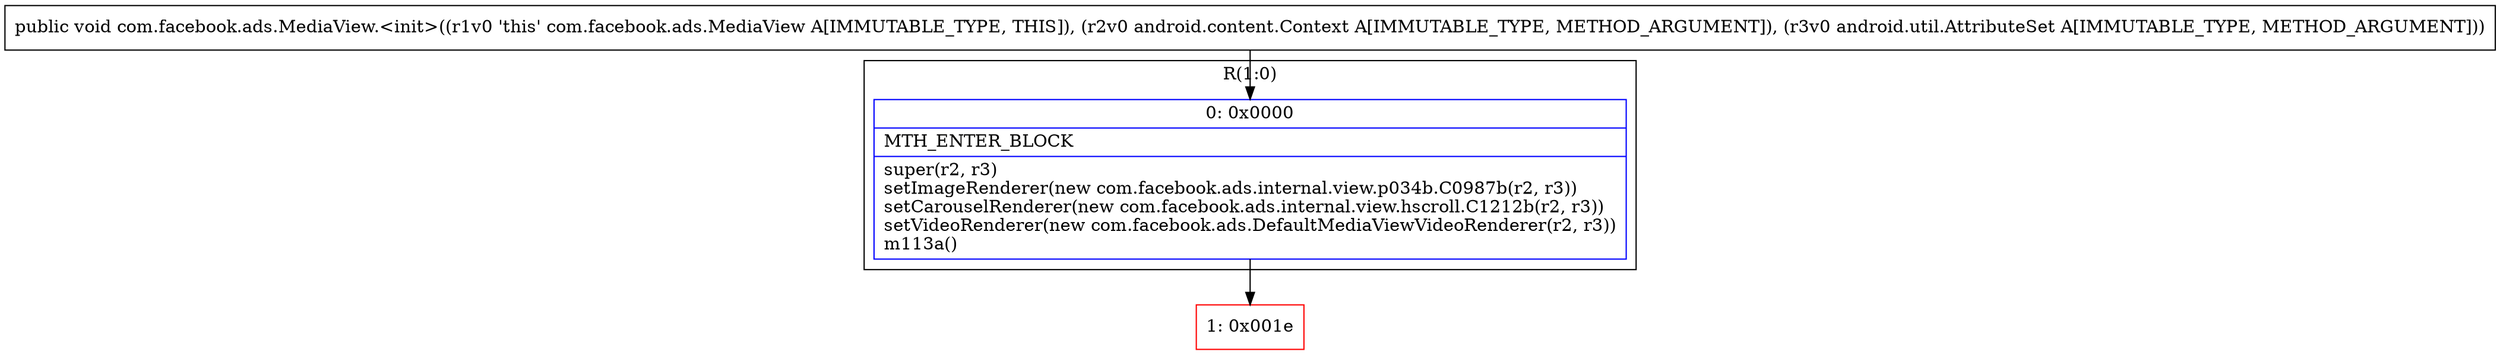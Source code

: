 digraph "CFG forcom.facebook.ads.MediaView.\<init\>(Landroid\/content\/Context;Landroid\/util\/AttributeSet;)V" {
subgraph cluster_Region_502226692 {
label = "R(1:0)";
node [shape=record,color=blue];
Node_0 [shape=record,label="{0\:\ 0x0000|MTH_ENTER_BLOCK\l|super(r2, r3)\lsetImageRenderer(new com.facebook.ads.internal.view.p034b.C0987b(r2, r3))\lsetCarouselRenderer(new com.facebook.ads.internal.view.hscroll.C1212b(r2, r3))\lsetVideoRenderer(new com.facebook.ads.DefaultMediaViewVideoRenderer(r2, r3))\lm113a()\l}"];
}
Node_1 [shape=record,color=red,label="{1\:\ 0x001e}"];
MethodNode[shape=record,label="{public void com.facebook.ads.MediaView.\<init\>((r1v0 'this' com.facebook.ads.MediaView A[IMMUTABLE_TYPE, THIS]), (r2v0 android.content.Context A[IMMUTABLE_TYPE, METHOD_ARGUMENT]), (r3v0 android.util.AttributeSet A[IMMUTABLE_TYPE, METHOD_ARGUMENT])) }"];
MethodNode -> Node_0;
Node_0 -> Node_1;
}

